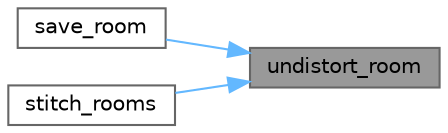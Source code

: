 digraph "undistort_room"
{
 // LATEX_PDF_SIZE
  bgcolor="transparent";
  edge [fontname=Helvetica,fontsize=10,labelfontname=Helvetica,labelfontsize=10];
  node [fontname=Helvetica,fontsize=10,shape=box,height=0.2,width=0.4];
  rankdir="RL";
  Node1 [id="Node000001",label="undistort_room",height=0.2,width=0.4,color="gray40", fillcolor="grey60", style="filled", fontcolor="black",tooltip=" "];
  Node1 -> Node2 [id="edge3_Node000001_Node000002",dir="back",color="steelblue1",style="solid",tooltip=" "];
  Node2 [id="Node000002",label="save_room",height=0.2,width=0.4,color="grey40", fillcolor="white", style="filled",URL="$a00206.html#a2a5df656a4b4d07c05b290f8197c316f",tooltip=" "];
  Node1 -> Node3 [id="edge4_Node000001_Node000003",dir="back",color="steelblue1",style="solid",tooltip=" "];
  Node3 [id="Node000003",label="stitch_rooms",height=0.2,width=0.4,color="grey40", fillcolor="white", style="filled",URL="$a00206.html#adbe2f98b84513775c3106191f2845ed3",tooltip=" "];
}
